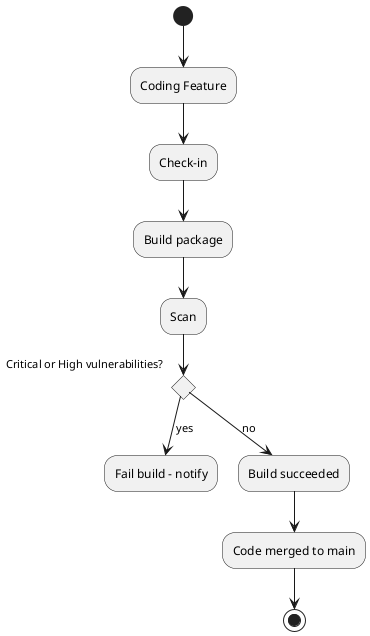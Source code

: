 @startuml

(*) --> "Coding Feature"
--> "Check-in"
--> "Build package"
--> "Scan"
if "Critical or High vulnerabilities?" then
    --> [yes] "Fail build - notify"
else
    --> [no] "Build succeeded"
endif

--> "Code merged to main"
--> (*)

@enduml